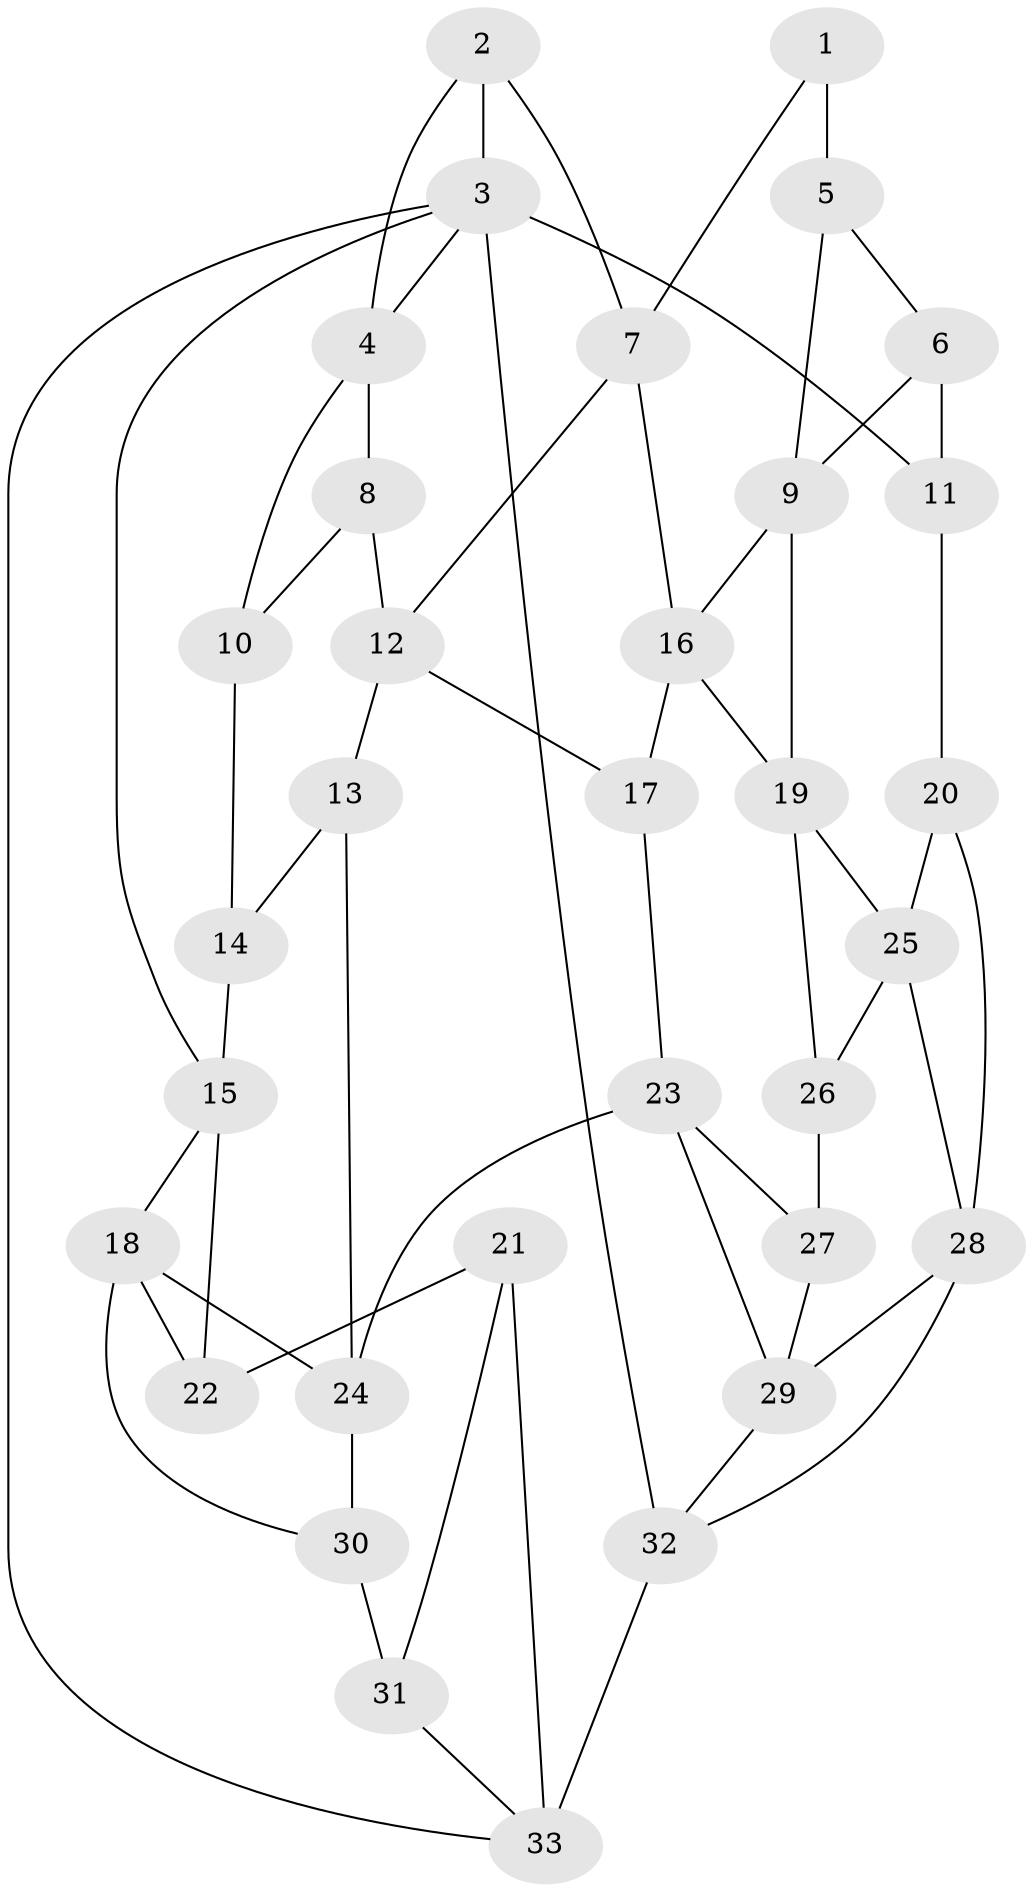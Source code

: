 // original degree distribution, {3: 0.03225806451612903, 4: 0.25806451612903225, 5: 0.4838709677419355, 6: 0.22580645161290322}
// Generated by graph-tools (version 1.1) at 2025/03/03/09/25 03:03:27]
// undirected, 33 vertices, 58 edges
graph export_dot {
graph [start="1"]
  node [color=gray90,style=filled];
  1;
  2;
  3;
  4;
  5;
  6;
  7;
  8;
  9;
  10;
  11;
  12;
  13;
  14;
  15;
  16;
  17;
  18;
  19;
  20;
  21;
  22;
  23;
  24;
  25;
  26;
  27;
  28;
  29;
  30;
  31;
  32;
  33;
  1 -- 5 [weight=2.0];
  1 -- 7 [weight=1.0];
  2 -- 3 [weight=1.0];
  2 -- 4 [weight=1.0];
  2 -- 7 [weight=1.0];
  3 -- 4 [weight=1.0];
  3 -- 11 [weight=1.0];
  3 -- 15 [weight=1.0];
  3 -- 32 [weight=1.0];
  3 -- 33 [weight=1.0];
  4 -- 8 [weight=1.0];
  4 -- 10 [weight=1.0];
  5 -- 6 [weight=1.0];
  5 -- 9 [weight=1.0];
  6 -- 9 [weight=1.0];
  6 -- 11 [weight=2.0];
  7 -- 12 [weight=1.0];
  7 -- 16 [weight=1.0];
  8 -- 10 [weight=1.0];
  8 -- 12 [weight=1.0];
  9 -- 16 [weight=1.0];
  9 -- 19 [weight=1.0];
  10 -- 14 [weight=2.0];
  11 -- 20 [weight=1.0];
  12 -- 13 [weight=1.0];
  12 -- 17 [weight=1.0];
  13 -- 14 [weight=1.0];
  13 -- 24 [weight=1.0];
  14 -- 15 [weight=1.0];
  15 -- 18 [weight=1.0];
  15 -- 22 [weight=1.0];
  16 -- 17 [weight=1.0];
  16 -- 19 [weight=1.0];
  17 -- 23 [weight=1.0];
  18 -- 22 [weight=1.0];
  18 -- 24 [weight=1.0];
  18 -- 30 [weight=1.0];
  19 -- 25 [weight=1.0];
  19 -- 26 [weight=1.0];
  20 -- 25 [weight=1.0];
  20 -- 28 [weight=1.0];
  21 -- 22 [weight=2.0];
  21 -- 31 [weight=1.0];
  21 -- 33 [weight=1.0];
  23 -- 24 [weight=1.0];
  23 -- 27 [weight=1.0];
  23 -- 29 [weight=1.0];
  24 -- 30 [weight=1.0];
  25 -- 26 [weight=1.0];
  25 -- 28 [weight=1.0];
  26 -- 27 [weight=2.0];
  27 -- 29 [weight=1.0];
  28 -- 29 [weight=1.0];
  28 -- 32 [weight=1.0];
  29 -- 32 [weight=1.0];
  30 -- 31 [weight=2.0];
  31 -- 33 [weight=1.0];
  32 -- 33 [weight=2.0];
}
